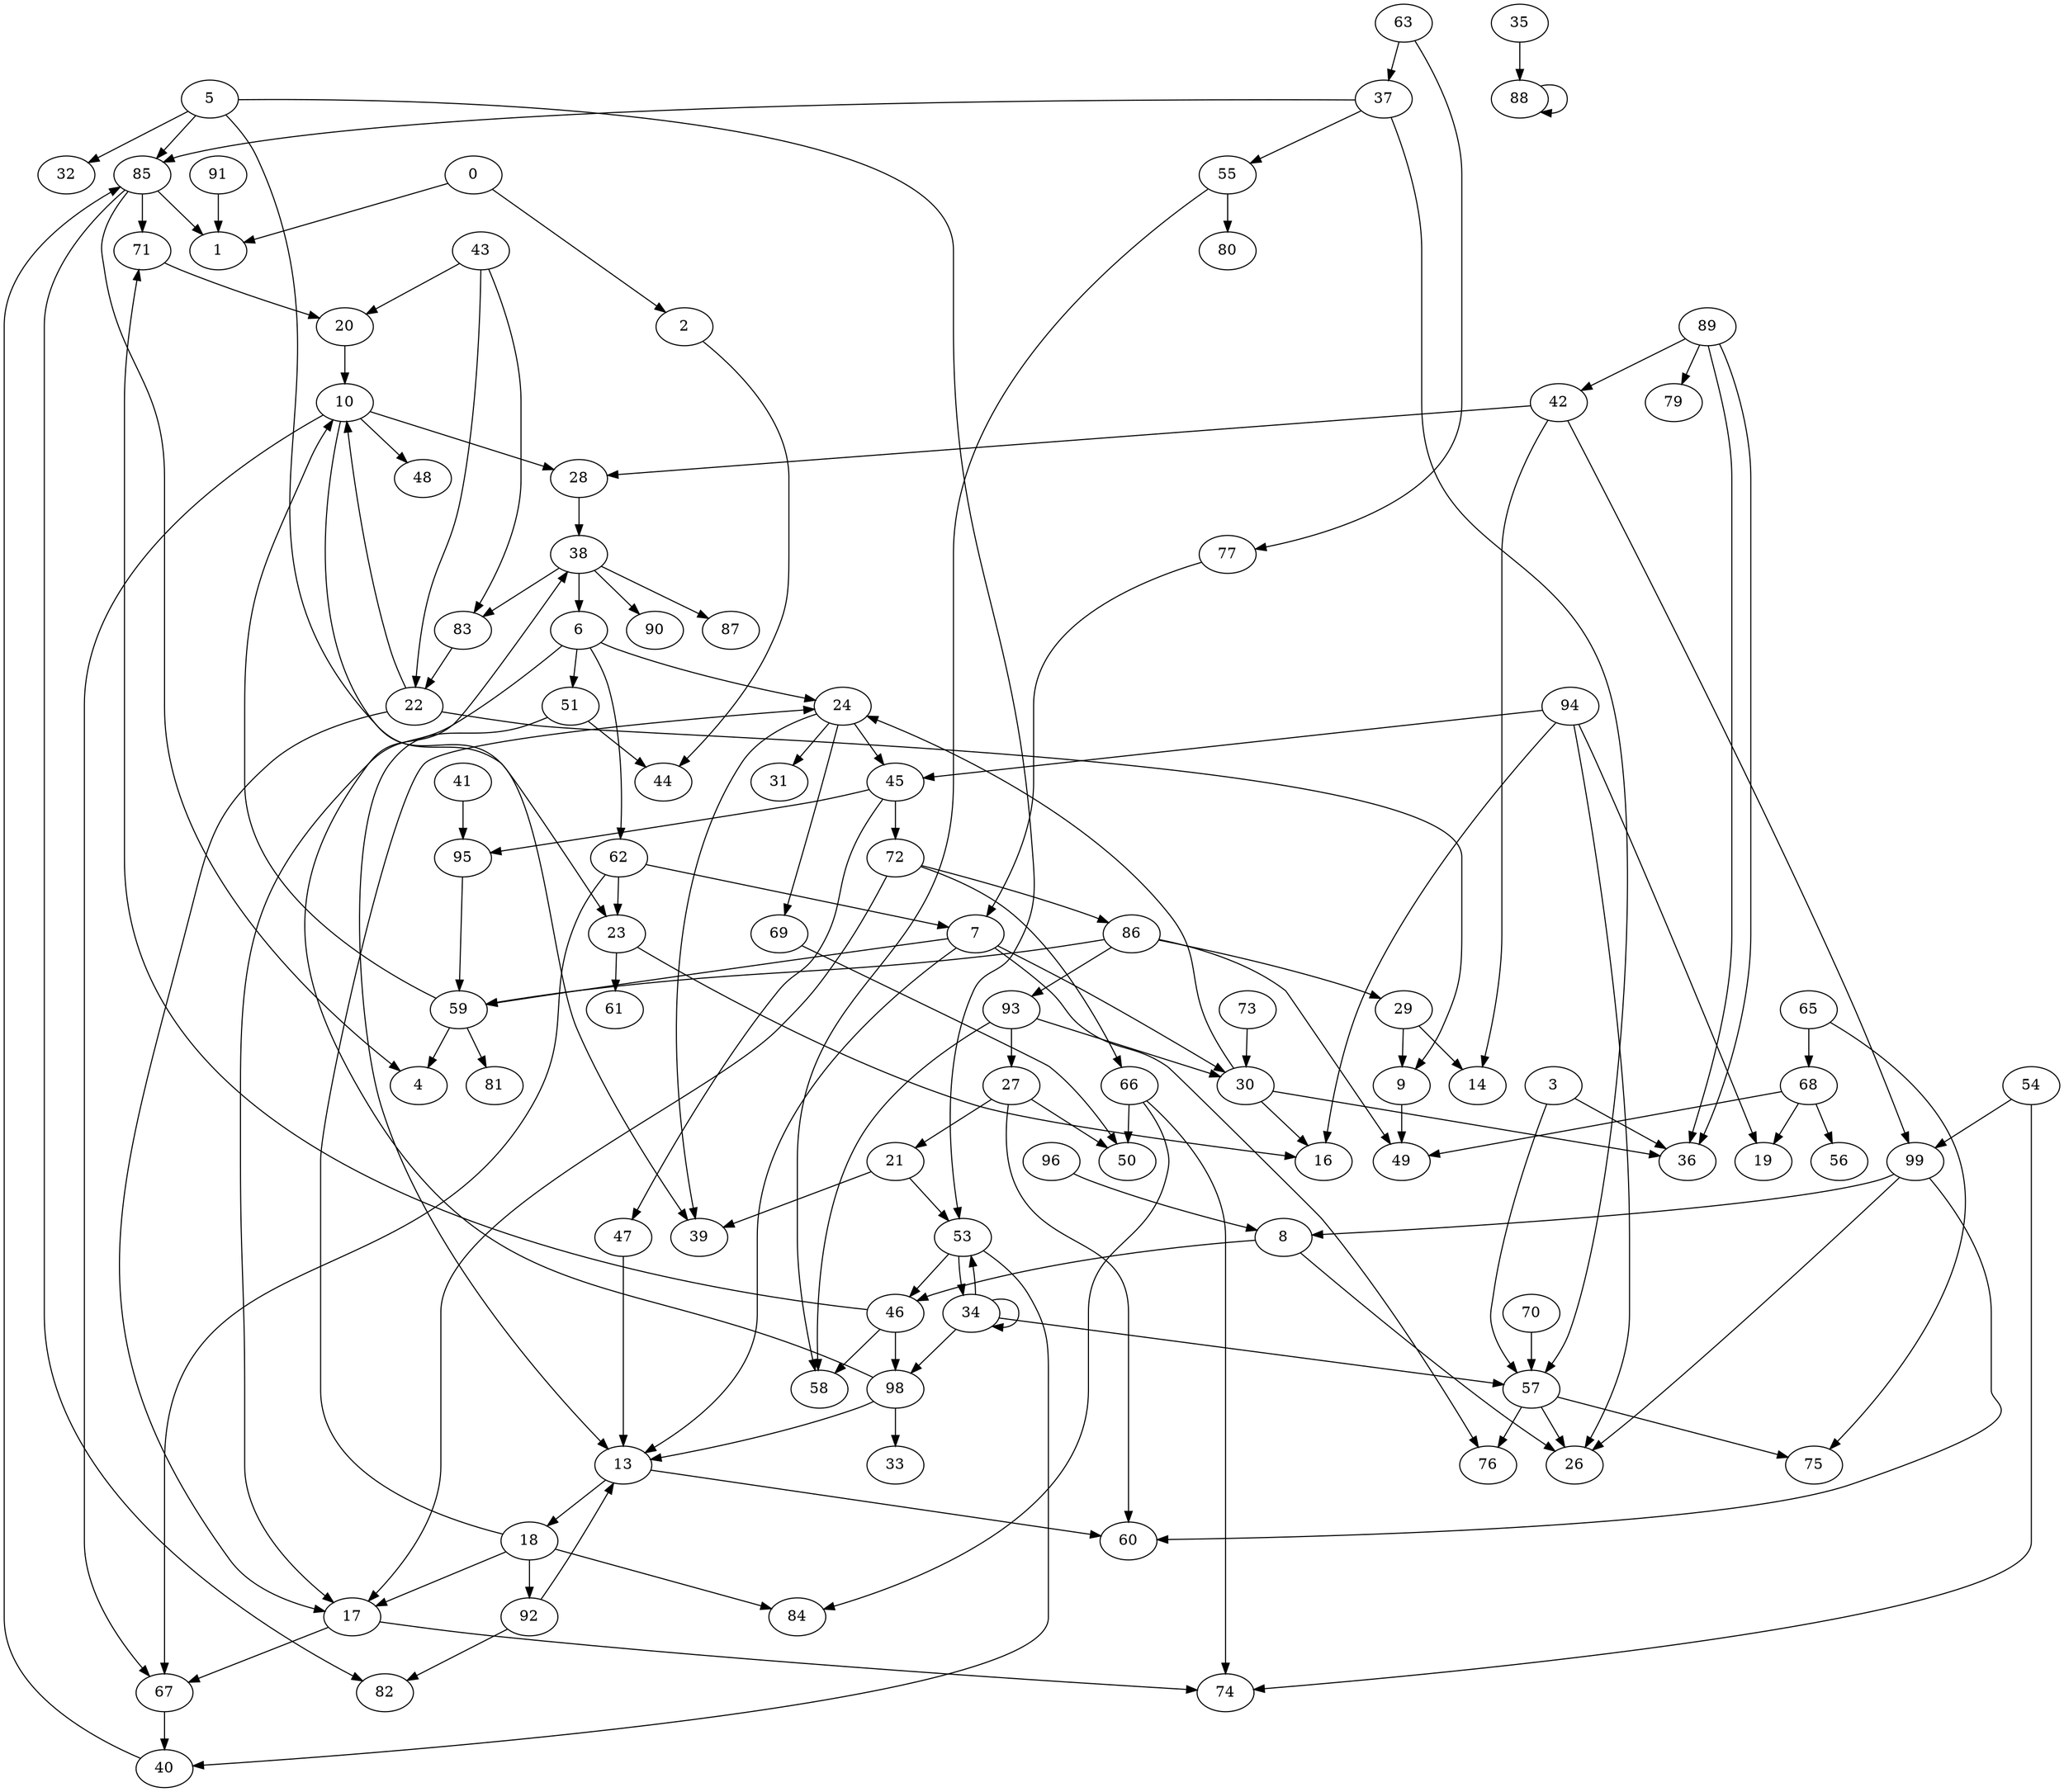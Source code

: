 digraph cfg {
0 -> { 1 2 }
2 -> { 44 }
3 -> { 36 }
3 -> { 57 }
5 -> { 32 }
5 -> { 85 }
5 -> { 53 }
5 -> { 23 }
6 -> { 17 }
6 -> { 24 }
6 -> { 51 }
6 -> { 62 }
7 -> { 30 }
7 -> { 13 }
7 -> { 76 }
7 -> { 59 }
8 -> { 46 }
8 -> { 26 }
9 -> { 49 }
10 -> { 67 }
10 -> { 28 }
10 -> { 48 }
10 -> { 39 }
13 -> { 18 }
13 -> { 60 }
17 -> { 74 }
17 -> { 67 }
18 -> { 17 }
18 -> { 84 }
18 -> { 24 }
18 -> { 92 }
20 -> { 10 }
21 -> { 53 }
21 -> { 39 }
22 -> { 9 }
22 -> { 10 }
22 -> { 17 }
23 -> { 16 }
23 -> { 61 }
24 -> { 39 }
24 -> { 31 }
24 -> { 45 }
24 -> { 69 }
27 -> { 60 }
27 -> { 50 }
27 -> { 21 }
28 -> { 38 }
29 -> { 9 }
29 -> { 14 }
30 -> { 24 }
30 -> { 36 }
30 -> { 16 }
34 -> { 34 }
34 -> { 53 }
34 -> { 98 }
34 -> { 57 }
35 -> { 88 }
37 -> { 57 }
37 -> { 55 }
37 -> { 85 }
38 -> { 87 }
38 -> { 90 }
38 -> { 6 }
38 -> { 83 }
40 -> { 85 }
41 -> { 95 }
42 -> { 14 }
42 -> { 99 }
42 -> { 28 }
43 -> { 83 }
43 -> { 20 }
43 -> { 22 }
45 -> { 95 }
45 -> { 72 }
45 -> { 47 }
46 -> { 58 }
46 -> { 71 }
46 -> { 98 }
47 -> { 13 }
51 -> { 13 }
51 -> { 44 }
53 -> { 46 }
53 -> { 40 }
53 -> { 34 }
54 -> { 99 }
54 -> { 74 }
55 -> { 58 }
55 -> { 80 }
57 -> { 76 }
57 -> { 75 }
57 -> { 26 }
59 -> { 81 }
59 -> { 4 }
59 -> { 10 }
62 -> { 67 }
62 -> { 7 }
62 -> { 23 }
63 -> { 77 }
63 -> { 37 }
65 -> { 68 }
65 -> { 75 }
66 -> { 74 }
66 -> { 84 }
66 -> { 50 }
67 -> { 40 }
68 -> { 56 }
68 -> { 19 }
68 -> { 49 }
69 -> { 50 }
70 -> { 57 }
71 -> { 20 }
72 -> { 66 }
72 -> { 86 }
72 -> { 17 }
73 -> { 30 }
77 -> { 7 }
83 -> { 22 }
85 -> { 4 }
85 -> { 1 }
85 -> { 71 }
85 -> { 82 }
86 -> { 49 }
86 -> { 59 }
86 -> { 29 }
86 -> { 93 }
88 -> { 88 }
89 -> { 79 }
89 -> { 36 }
89 -> { 36 }
89 -> { 42 }
91 -> { 1 }
92 -> { 82 }
92 -> { 13 }
93 -> { 30 }
93 -> { 58 }
93 -> { 27 }
94 -> { 26 }
94 -> { 16 }
94 -> { 45 }
94 -> { 19 }
95 -> { 59 }
96 -> { 8 }
98 -> { 13 }
98 -> { 33 }
98 -> { 38 }
99 -> { 26 }
99 -> { 60 }
99 -> { 8 }
}
